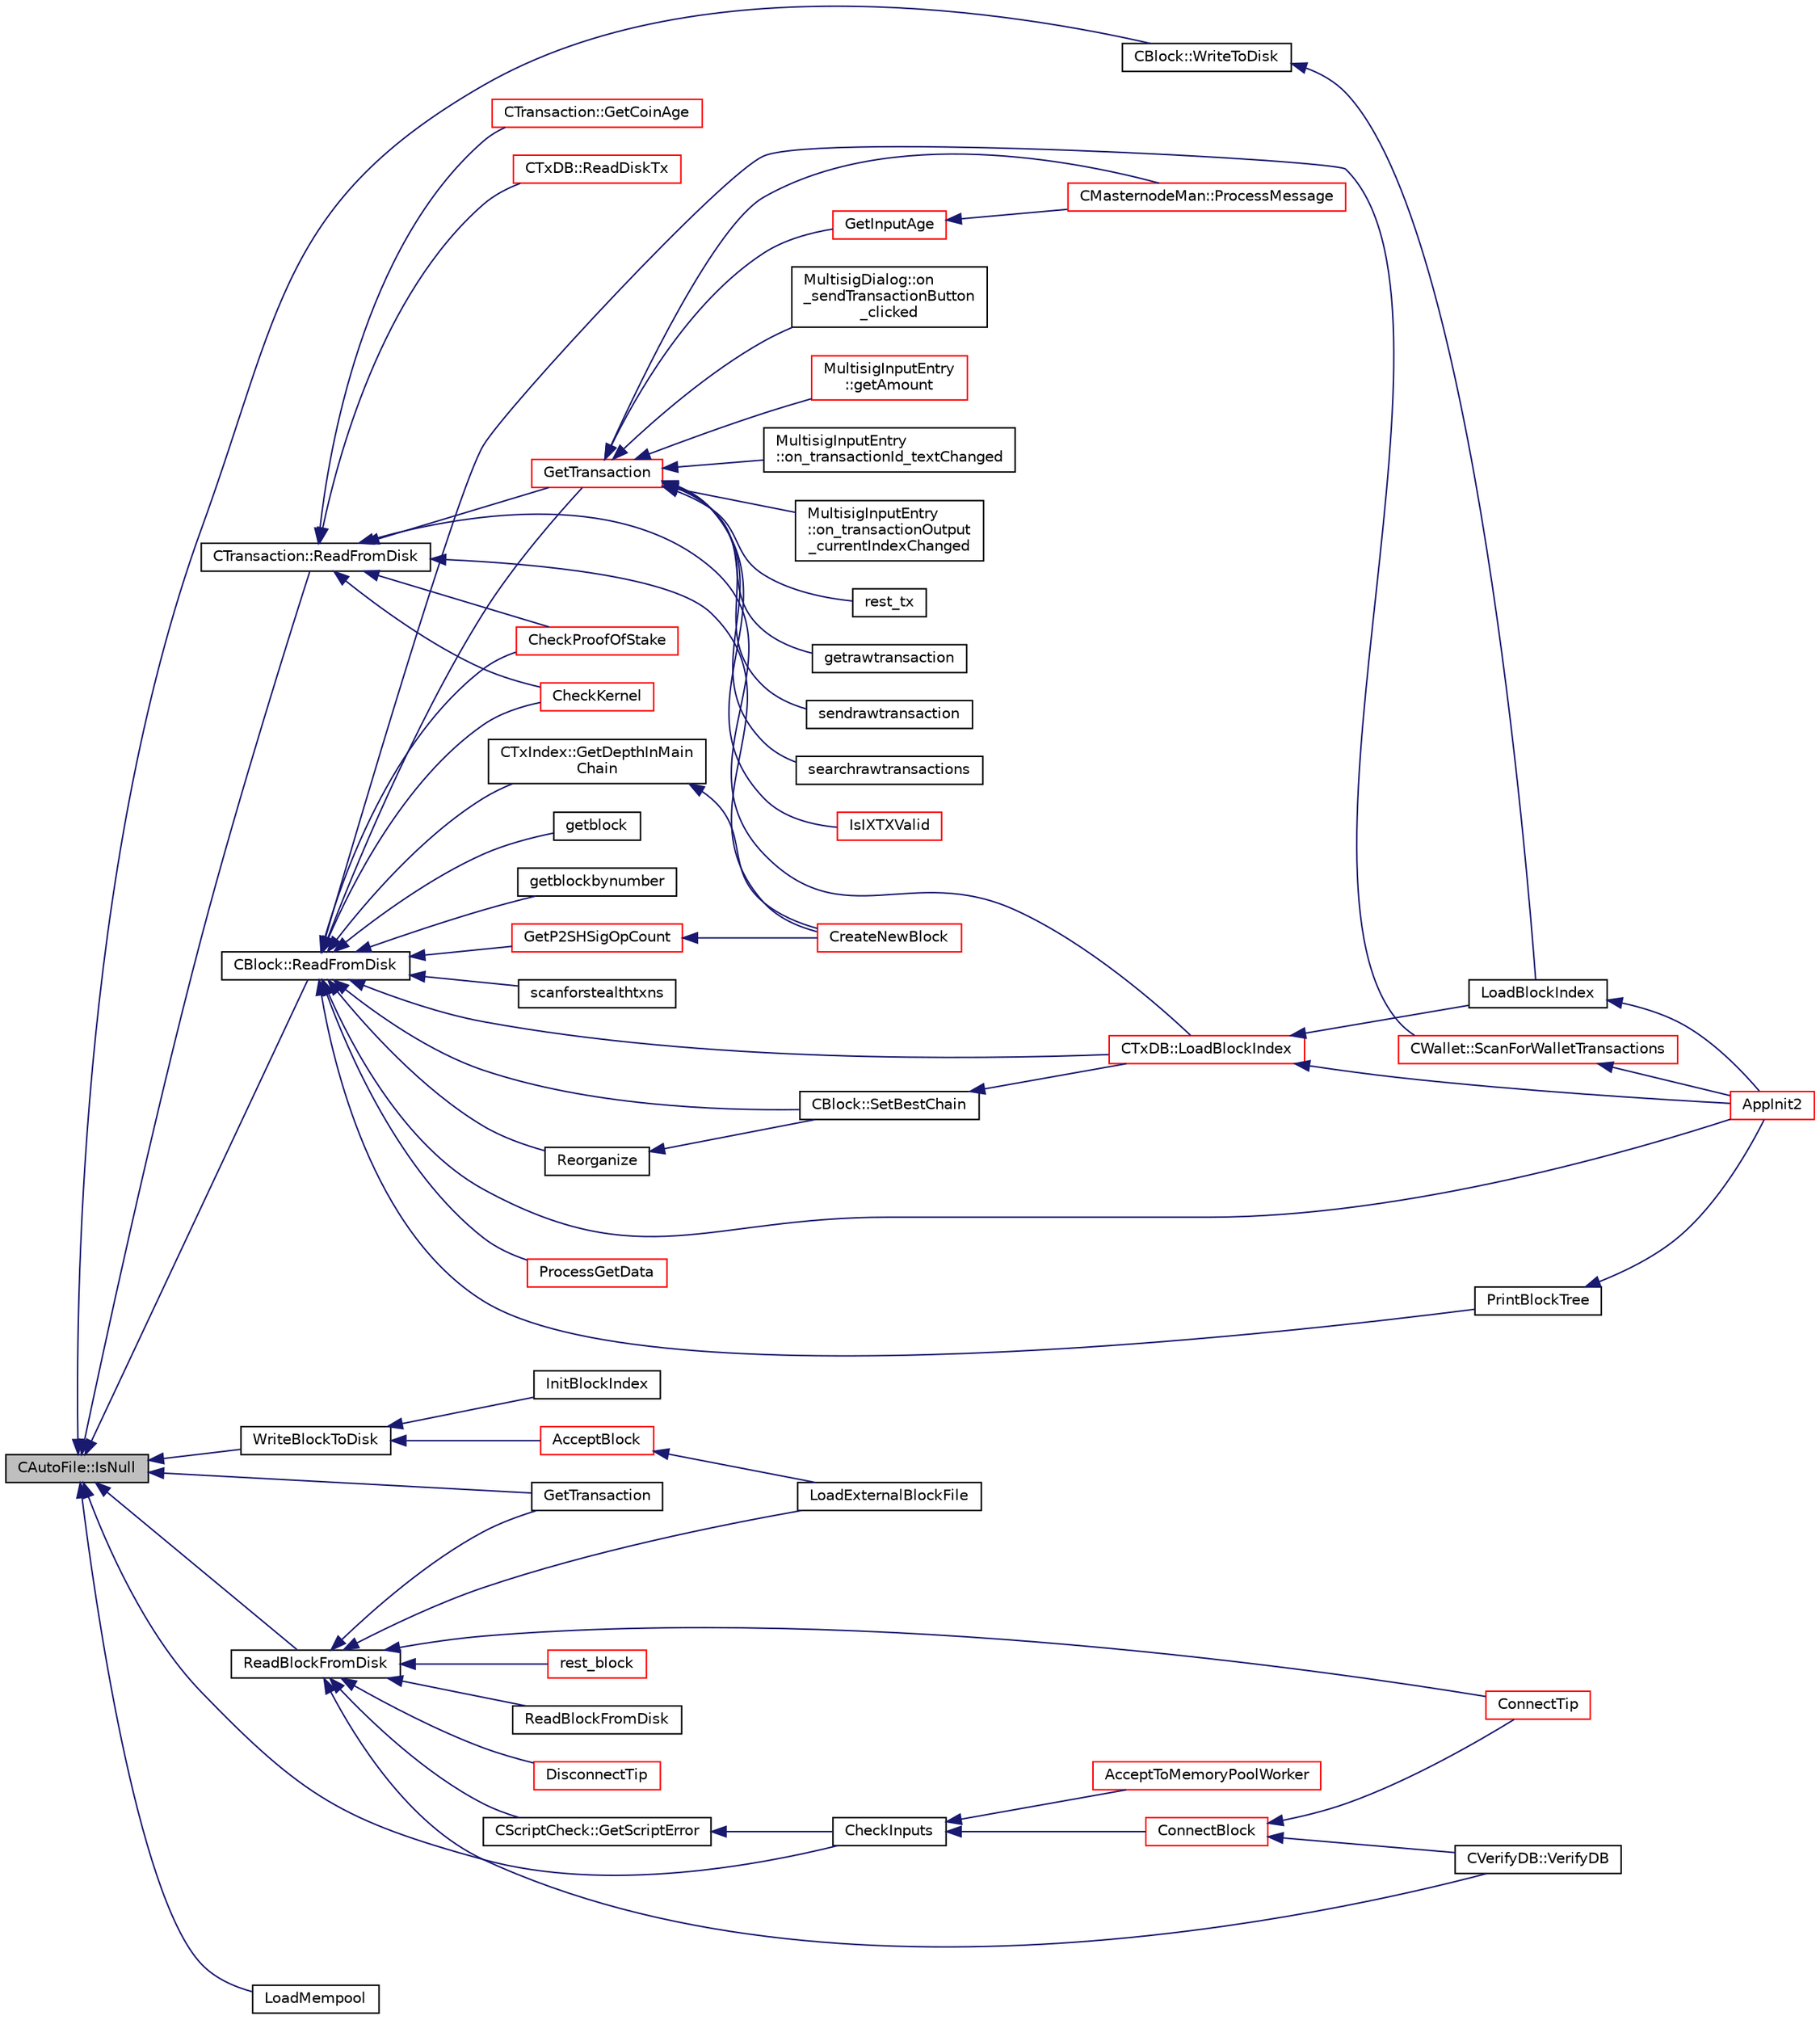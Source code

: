 digraph "CAutoFile::IsNull"
{
  edge [fontname="Helvetica",fontsize="10",labelfontname="Helvetica",labelfontsize="10"];
  node [fontname="Helvetica",fontsize="10",shape=record];
  rankdir="LR";
  Node157 [label="CAutoFile::IsNull",height=0.2,width=0.4,color="black", fillcolor="grey75", style="filled", fontcolor="black"];
  Node157 -> Node158 [dir="back",color="midnightblue",fontsize="10",style="solid",fontname="Helvetica"];
  Node158 [label="CTransaction::ReadFromDisk",height=0.2,width=0.4,color="black", fillcolor="white", style="filled",URL="$df/d43/class_c_transaction.html#ad9d526afecbd816c385343f60c5352fd"];
  Node158 -> Node159 [dir="back",color="midnightblue",fontsize="10",style="solid",fontname="Helvetica"];
  Node159 [label="GetTransaction",height=0.2,width=0.4,color="red", fillcolor="white", style="filled",URL="$d4/dbf/main_8h.html#a7d2a4633e4e0e8e4cb9c881d45a496b5"];
  Node159 -> Node160 [dir="back",color="midnightblue",fontsize="10",style="solid",fontname="Helvetica"];
  Node160 [label="IsIXTXValid",height=0.2,width=0.4,color="red", fillcolor="white", style="filled",URL="$d6/d5f/instantx_8h.html#a091b5dc50769595bb701d5f85ca475e5"];
  Node159 -> Node177 [dir="back",color="midnightblue",fontsize="10",style="solid",fontname="Helvetica"];
  Node177 [label="GetInputAge",height=0.2,width=0.4,color="red", fillcolor="white", style="filled",URL="$d4/dbf/main_8h.html#ae137d76bbcaf8d65fab905889b504e26"];
  Node177 -> Node218 [dir="back",color="midnightblue",fontsize="10",style="solid",fontname="Helvetica"];
  Node218 [label="CMasternodeMan::ProcessMessage",height=0.2,width=0.4,color="red", fillcolor="white", style="filled",URL="$dc/d6b/class_c_masternode_man.html#ae3e5d263cebdcd932eca49caeadce9aa"];
  Node159 -> Node218 [dir="back",color="midnightblue",fontsize="10",style="solid",fontname="Helvetica"];
  Node159 -> Node219 [dir="back",color="midnightblue",fontsize="10",style="solid",fontname="Helvetica"];
  Node219 [label="MultisigDialog::on\l_sendTransactionButton\l_clicked",height=0.2,width=0.4,color="black", fillcolor="white", style="filled",URL="$d4/df4/class_multisig_dialog.html#a71fcf325cb0cde9223eefc62b3b7634b"];
  Node159 -> Node220 [dir="back",color="midnightblue",fontsize="10",style="solid",fontname="Helvetica"];
  Node220 [label="MultisigInputEntry\l::getAmount",height=0.2,width=0.4,color="red", fillcolor="white", style="filled",URL="$d9/d3d/class_multisig_input_entry.html#a0b0e1379adc39ad68ab4a69b428a58f1"];
  Node159 -> Node226 [dir="back",color="midnightblue",fontsize="10",style="solid",fontname="Helvetica"];
  Node226 [label="MultisigInputEntry\l::on_transactionId_textChanged",height=0.2,width=0.4,color="black", fillcolor="white", style="filled",URL="$d9/d3d/class_multisig_input_entry.html#a1cb42a240e71f999f06fbf7e4ffbc982"];
  Node159 -> Node227 [dir="back",color="midnightblue",fontsize="10",style="solid",fontname="Helvetica"];
  Node227 [label="MultisigInputEntry\l::on_transactionOutput\l_currentIndexChanged",height=0.2,width=0.4,color="black", fillcolor="white", style="filled",URL="$d9/d3d/class_multisig_input_entry.html#a122ee9305bd98ccb311698169be45941"];
  Node159 -> Node228 [dir="back",color="midnightblue",fontsize="10",style="solid",fontname="Helvetica"];
  Node228 [label="rest_tx",height=0.2,width=0.4,color="black", fillcolor="white", style="filled",URL="$d8/d04/rest_8cpp.html#a6a40ed64db0199226195920c9e92ac33"];
  Node159 -> Node229 [dir="back",color="midnightblue",fontsize="10",style="solid",fontname="Helvetica"];
  Node229 [label="getrawtransaction",height=0.2,width=0.4,color="black", fillcolor="white", style="filled",URL="$dc/da8/rpcrawtransaction_8cpp.html#a12e1b8a05d99d1544e5343c2282cc55a"];
  Node159 -> Node230 [dir="back",color="midnightblue",fontsize="10",style="solid",fontname="Helvetica"];
  Node230 [label="sendrawtransaction",height=0.2,width=0.4,color="black", fillcolor="white", style="filled",URL="$dc/da8/rpcrawtransaction_8cpp.html#ad5aad44f890060f42efb49acf349511e"];
  Node159 -> Node231 [dir="back",color="midnightblue",fontsize="10",style="solid",fontname="Helvetica"];
  Node231 [label="searchrawtransactions",height=0.2,width=0.4,color="black", fillcolor="white", style="filled",URL="$dc/da8/rpcrawtransaction_8cpp.html#ae119520f4c7a75fcaf31fbfaf8dff482"];
  Node158 -> Node236 [dir="back",color="midnightblue",fontsize="10",style="solid",fontname="Helvetica"];
  Node236 [label="CTransaction::GetCoinAge",height=0.2,width=0.4,color="red", fillcolor="white", style="filled",URL="$df/d43/class_c_transaction.html#a9b8a5319a7f83f13c7021715346e473f"];
  Node158 -> Node239 [dir="back",color="midnightblue",fontsize="10",style="solid",fontname="Helvetica"];
  Node239 [label="CreateNewBlock",height=0.2,width=0.4,color="red", fillcolor="white", style="filled",URL="$de/d13/miner_8h.html#aca0de7d757e027c2b08bd101c68c1549"];
  Node158 -> Node242 [dir="back",color="midnightblue",fontsize="10",style="solid",fontname="Helvetica"];
  Node242 [label="CheckProofOfStake",height=0.2,width=0.4,color="red", fillcolor="white", style="filled",URL="$d4/dd4/stake_8h.html#a01e09fbdb926d4581ea48c4cf2f337a1"];
  Node158 -> Node244 [dir="back",color="midnightblue",fontsize="10",style="solid",fontname="Helvetica"];
  Node244 [label="CheckKernel",height=0.2,width=0.4,color="red", fillcolor="white", style="filled",URL="$d4/dd4/stake_8h.html#a65bf2727fbb2781621c1b66999fb0f98"];
  Node158 -> Node245 [dir="back",color="midnightblue",fontsize="10",style="solid",fontname="Helvetica"];
  Node245 [label="CTxDB::ReadDiskTx",height=0.2,width=0.4,color="red", fillcolor="white", style="filled",URL="$d9/d8d/class_c_tx_d_b.html#a32d0e546eee99724776352dd4bf0ae79"];
  Node158 -> Node248 [dir="back",color="midnightblue",fontsize="10",style="solid",fontname="Helvetica"];
  Node248 [label="CTxDB::LoadBlockIndex",height=0.2,width=0.4,color="red", fillcolor="white", style="filled",URL="$d9/d8d/class_c_tx_d_b.html#abcb9df0821d996f811f6604b452a26a0"];
  Node248 -> Node165 [dir="back",color="midnightblue",fontsize="10",style="solid",fontname="Helvetica"];
  Node165 [label="AppInit2",height=0.2,width=0.4,color="red", fillcolor="white", style="filled",URL="$d8/dc0/init_8h.html#a1a4c1bfbf6ba1db77e988b89b9cadfd3",tooltip="Initialize ion. "];
  Node248 -> Node249 [dir="back",color="midnightblue",fontsize="10",style="solid",fontname="Helvetica"];
  Node249 [label="LoadBlockIndex",height=0.2,width=0.4,color="black", fillcolor="white", style="filled",URL="$d4/dbf/main_8h.html#a367f303d34b8a5501ac4d77bebab578c"];
  Node249 -> Node165 [dir="back",color="midnightblue",fontsize="10",style="solid",fontname="Helvetica"];
  Node157 -> Node250 [dir="back",color="midnightblue",fontsize="10",style="solid",fontname="Helvetica"];
  Node250 [label="CBlock::WriteToDisk",height=0.2,width=0.4,color="black", fillcolor="white", style="filled",URL="$d3/d51/class_c_block.html#a606df2cab7dc67e5dd11b157d288cf2b"];
  Node250 -> Node249 [dir="back",color="midnightblue",fontsize="10",style="solid",fontname="Helvetica"];
  Node157 -> Node251 [dir="back",color="midnightblue",fontsize="10",style="solid",fontname="Helvetica"];
  Node251 [label="CBlock::ReadFromDisk",height=0.2,width=0.4,color="black", fillcolor="white", style="filled",URL="$d3/d51/class_c_block.html#a77a1b1e9902e1e557d762f5a5f325cd8"];
  Node251 -> Node165 [dir="back",color="midnightblue",fontsize="10",style="solid",fontname="Helvetica"];
  Node251 -> Node252 [dir="back",color="midnightblue",fontsize="10",style="solid",fontname="Helvetica"];
  Node252 [label="GetP2SHSigOpCount",height=0.2,width=0.4,color="red", fillcolor="white", style="filled",URL="$d4/dbf/main_8h.html#acc0a05d60127f0cfcf778348670067e0",tooltip="Count ECDSA signature operations in pay-to-script-hash inputs. "];
  Node252 -> Node239 [dir="back",color="midnightblue",fontsize="10",style="solid",fontname="Helvetica"];
  Node251 -> Node325 [dir="back",color="midnightblue",fontsize="10",style="solid",fontname="Helvetica"];
  Node325 [label="CTxIndex::GetDepthInMain\lChain",height=0.2,width=0.4,color="black", fillcolor="white", style="filled",URL="$d5/db3/class_c_tx_index.html#ae18990b9796ee365ae2f384a2b334fe0"];
  Node325 -> Node239 [dir="back",color="midnightblue",fontsize="10",style="solid",fontname="Helvetica"];
  Node251 -> Node159 [dir="back",color="midnightblue",fontsize="10",style="solid",fontname="Helvetica"];
  Node251 -> Node262 [dir="back",color="midnightblue",fontsize="10",style="solid",fontname="Helvetica"];
  Node262 [label="Reorganize",height=0.2,width=0.4,color="black", fillcolor="white", style="filled",URL="$df/d0a/main_8cpp.html#ad8e09920f5a3ce2670c5efa26ef65227"];
  Node262 -> Node263 [dir="back",color="midnightblue",fontsize="10",style="solid",fontname="Helvetica"];
  Node263 [label="CBlock::SetBestChain",height=0.2,width=0.4,color="black", fillcolor="white", style="filled",URL="$d3/d51/class_c_block.html#a6e308b2d75d1cfc4a75eda36feb60ca1"];
  Node263 -> Node248 [dir="back",color="midnightblue",fontsize="10",style="solid",fontname="Helvetica"];
  Node251 -> Node263 [dir="back",color="midnightblue",fontsize="10",style="solid",fontname="Helvetica"];
  Node251 -> Node326 [dir="back",color="midnightblue",fontsize="10",style="solid",fontname="Helvetica"];
  Node326 [label="PrintBlockTree",height=0.2,width=0.4,color="black", fillcolor="white", style="filled",URL="$d4/dbf/main_8h.html#aac88c75e65aa0dee60e4332dbcc16120"];
  Node326 -> Node165 [dir="back",color="midnightblue",fontsize="10",style="solid",fontname="Helvetica"];
  Node251 -> Node327 [dir="back",color="midnightblue",fontsize="10",style="solid",fontname="Helvetica"];
  Node327 [label="ProcessGetData",height=0.2,width=0.4,color="red", fillcolor="white", style="filled",URL="$df/d0a/main_8cpp.html#a3be415b83ecfe1f4215e0bd28c3b1eec"];
  Node251 -> Node328 [dir="back",color="midnightblue",fontsize="10",style="solid",fontname="Helvetica"];
  Node328 [label="getblock",height=0.2,width=0.4,color="black", fillcolor="white", style="filled",URL="$d0/d47/rpcblockchain_8cpp.html#a63608cf1bb275120194c3b4e070af3d7"];
  Node251 -> Node329 [dir="back",color="midnightblue",fontsize="10",style="solid",fontname="Helvetica"];
  Node329 [label="getblockbynumber",height=0.2,width=0.4,color="black", fillcolor="white", style="filled",URL="$d0/d47/rpcblockchain_8cpp.html#a4039f7b3e313c63b81c98e3fc479a117"];
  Node251 -> Node330 [dir="back",color="midnightblue",fontsize="10",style="solid",fontname="Helvetica"];
  Node330 [label="scanforstealthtxns",height=0.2,width=0.4,color="black", fillcolor="white", style="filled",URL="$df/d1d/rpcwallet_8cpp.html#a0ccac8f2681d64203d20324d6c06f2e3"];
  Node251 -> Node242 [dir="back",color="midnightblue",fontsize="10",style="solid",fontname="Helvetica"];
  Node251 -> Node244 [dir="back",color="midnightblue",fontsize="10",style="solid",fontname="Helvetica"];
  Node251 -> Node248 [dir="back",color="midnightblue",fontsize="10",style="solid",fontname="Helvetica"];
  Node251 -> Node331 [dir="back",color="midnightblue",fontsize="10",style="solid",fontname="Helvetica"];
  Node331 [label="CWallet::ScanForWalletTransactions",height=0.2,width=0.4,color="red", fillcolor="white", style="filled",URL="$d2/de5/class_c_wallet.html#a979a17e80e4897ed1f4ae9a4be7c493c"];
  Node331 -> Node165 [dir="back",color="midnightblue",fontsize="10",style="solid",fontname="Helvetica"];
  Node157 -> Node332 [dir="back",color="midnightblue",fontsize="10",style="solid",fontname="Helvetica"];
  Node332 [label="GetTransaction",height=0.2,width=0.4,color="black", fillcolor="white", style="filled",URL="$db/d38/validation_8h.html#a07fae6c3df8041881d293cd91afd9c97",tooltip="Retrieve a transaction (from memory pool, or from disk, if possible) "];
  Node157 -> Node333 [dir="back",color="midnightblue",fontsize="10",style="solid",fontname="Helvetica"];
  Node333 [label="WriteBlockToDisk",height=0.2,width=0.4,color="black", fillcolor="white", style="filled",URL="$dd/d7d/validation_8cpp.html#a5a30f21e1d098b9bcc0aec2d2252670c"];
  Node333 -> Node334 [dir="back",color="midnightblue",fontsize="10",style="solid",fontname="Helvetica"];
  Node334 [label="AcceptBlock",height=0.2,width=0.4,color="red", fillcolor="white", style="filled",URL="$dd/d7d/validation_8cpp.html#aaa7054d6767ac72da76062adba62e296",tooltip="Store block on disk. "];
  Node334 -> Node337 [dir="back",color="midnightblue",fontsize="10",style="solid",fontname="Helvetica"];
  Node337 [label="LoadExternalBlockFile",height=0.2,width=0.4,color="black", fillcolor="white", style="filled",URL="$db/d38/validation_8h.html#a2233339a13d09038cf2e46f4d0144be4",tooltip="Import blocks from an external file. "];
  Node333 -> Node338 [dir="back",color="midnightblue",fontsize="10",style="solid",fontname="Helvetica"];
  Node338 [label="InitBlockIndex",height=0.2,width=0.4,color="black", fillcolor="white", style="filled",URL="$db/d38/validation_8h.html#aaf2e19311fff6b9cd421a9a9d59f7ff1",tooltip="Initialize a new block tree database + block data on disk. "];
  Node157 -> Node339 [dir="back",color="midnightblue",fontsize="10",style="solid",fontname="Helvetica"];
  Node339 [label="ReadBlockFromDisk",height=0.2,width=0.4,color="black", fillcolor="white", style="filled",URL="$db/d38/validation_8h.html#a578c1df234b05798180f0235d469a5ba",tooltip="Functions for disk access for blocks. "];
  Node339 -> Node340 [dir="back",color="midnightblue",fontsize="10",style="solid",fontname="Helvetica"];
  Node340 [label="rest_block",height=0.2,width=0.4,color="red", fillcolor="white", style="filled",URL="$d8/d04/rest_8cpp.html#a99e4aae76e1b90f996cf7c24b5281464"];
  Node339 -> Node332 [dir="back",color="midnightblue",fontsize="10",style="solid",fontname="Helvetica"];
  Node339 -> Node343 [dir="back",color="midnightblue",fontsize="10",style="solid",fontname="Helvetica"];
  Node343 [label="ReadBlockFromDisk",height=0.2,width=0.4,color="black", fillcolor="white", style="filled",URL="$db/d38/validation_8h.html#aee79e45a0b167f9b312f83a23880cfbc"];
  Node339 -> Node344 [dir="back",color="midnightblue",fontsize="10",style="solid",fontname="Helvetica"];
  Node344 [label="DisconnectTip",height=0.2,width=0.4,color="red", fillcolor="white", style="filled",URL="$dd/d7d/validation_8cpp.html#af22a75696068786d303019f31f29eb9e",tooltip="Disconnect chainActive&#39;s tip. "];
  Node339 -> Node359 [dir="back",color="midnightblue",fontsize="10",style="solid",fontname="Helvetica"];
  Node359 [label="ConnectTip",height=0.2,width=0.4,color="red", fillcolor="white", style="filled",URL="$dd/d7d/validation_8cpp.html#a6aed3630ddc1f0822daf257250d4799a",tooltip="Connect a new block to chainActive. "];
  Node339 -> Node361 [dir="back",color="midnightblue",fontsize="10",style="solid",fontname="Helvetica"];
  Node361 [label="CVerifyDB::VerifyDB",height=0.2,width=0.4,color="black", fillcolor="white", style="filled",URL="$d7/da0/class_c_verify_d_b.html#af12e07230f20d23cf01d417d0e785c49"];
  Node339 -> Node337 [dir="back",color="midnightblue",fontsize="10",style="solid",fontname="Helvetica"];
  Node339 -> Node350 [dir="back",color="midnightblue",fontsize="10",style="solid",fontname="Helvetica"];
  Node350 [label="CScriptCheck::GetScriptError",height=0.2,width=0.4,color="black", fillcolor="white", style="filled",URL="$df/d12/class_c_script_check.html#a1340496c37e521c253606b5957173afd"];
  Node350 -> Node351 [dir="back",color="midnightblue",fontsize="10",style="solid",fontname="Helvetica"];
  Node351 [label="CheckInputs",height=0.2,width=0.4,color="black", fillcolor="white", style="filled",URL="$dd/d7d/validation_8cpp.html#a48897c72856156ef5606fc27fe1954f3",tooltip="Check whether all inputs of this transaction are valid (no double spends, scripts & sigs..."];
  Node351 -> Node352 [dir="back",color="midnightblue",fontsize="10",style="solid",fontname="Helvetica"];
  Node352 [label="AcceptToMemoryPoolWorker",height=0.2,width=0.4,color="red", fillcolor="white", style="filled",URL="$dd/d7d/validation_8cpp.html#a274b0623037c72315662a07ecf760176"];
  Node351 -> Node357 [dir="back",color="midnightblue",fontsize="10",style="solid",fontname="Helvetica"];
  Node357 [label="ConnectBlock",height=0.2,width=0.4,color="red", fillcolor="white", style="filled",URL="$dd/d7d/validation_8cpp.html#afafbb35ee38b98e832fcb8b159942055",tooltip="Apply the effects of this block (with given index) on the UTXO set represented by coins..."];
  Node357 -> Node359 [dir="back",color="midnightblue",fontsize="10",style="solid",fontname="Helvetica"];
  Node357 -> Node361 [dir="back",color="midnightblue",fontsize="10",style="solid",fontname="Helvetica"];
  Node157 -> Node351 [dir="back",color="midnightblue",fontsize="10",style="solid",fontname="Helvetica"];
  Node157 -> Node356 [dir="back",color="midnightblue",fontsize="10",style="solid",fontname="Helvetica"];
  Node356 [label="LoadMempool",height=0.2,width=0.4,color="black", fillcolor="white", style="filled",URL="$db/d38/validation_8h.html#adea951730b49ef41e5390df5be8d3f1b",tooltip="Load the mempool from disk. "];
}
